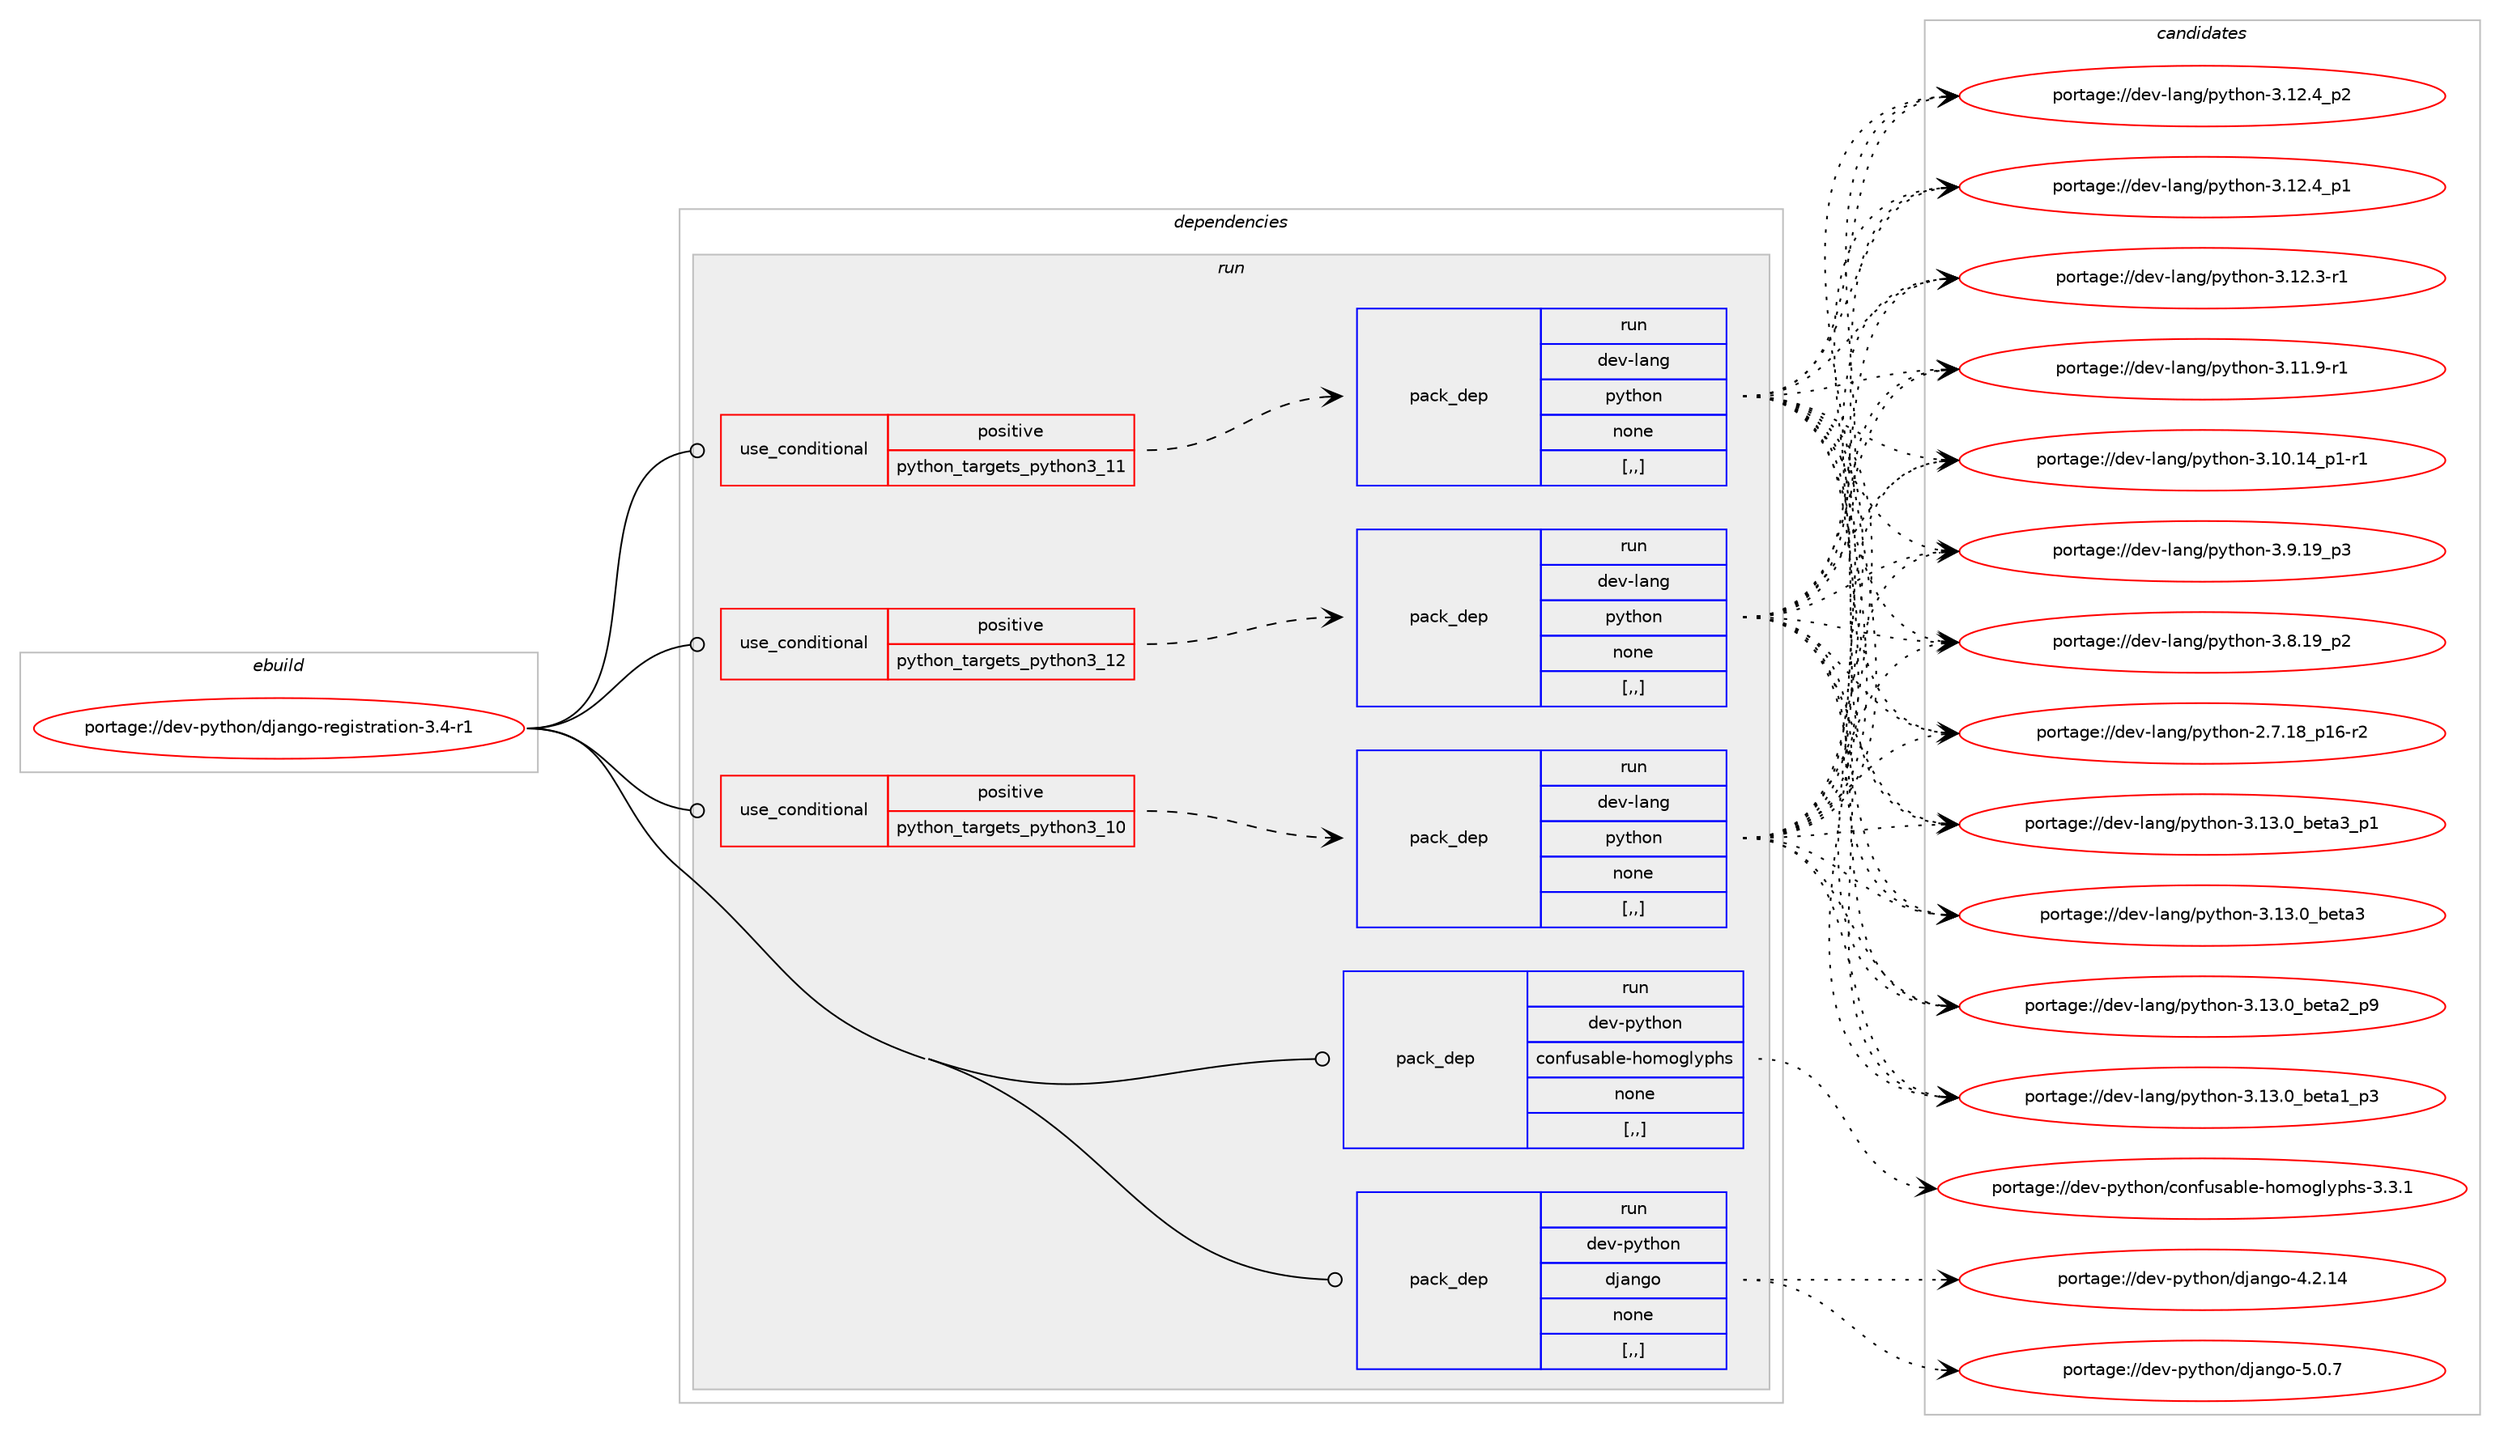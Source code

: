 digraph prolog {

# *************
# Graph options
# *************

newrank=true;
concentrate=true;
compound=true;
graph [rankdir=LR,fontname=Helvetica,fontsize=10,ranksep=1.5];#, ranksep=2.5, nodesep=0.2];
edge  [arrowhead=vee];
node  [fontname=Helvetica,fontsize=10];

# **********
# The ebuild
# **********

subgraph cluster_leftcol {
color=gray;
rank=same;
label=<<i>ebuild</i>>;
id [label="portage://dev-python/django-registration-3.4-r1", color=red, width=4, href="../dev-python/django-registration-3.4-r1.svg"];
}

# ****************
# The dependencies
# ****************

subgraph cluster_midcol {
color=gray;
label=<<i>dependencies</i>>;
subgraph cluster_compile {
fillcolor="#eeeeee";
style=filled;
label=<<i>compile</i>>;
}
subgraph cluster_compileandrun {
fillcolor="#eeeeee";
style=filled;
label=<<i>compile and run</i>>;
}
subgraph cluster_run {
fillcolor="#eeeeee";
style=filled;
label=<<i>run</i>>;
subgraph cond32016 {
dependency144203 [label=<<TABLE BORDER="0" CELLBORDER="1" CELLSPACING="0" CELLPADDING="4"><TR><TD ROWSPAN="3" CELLPADDING="10">use_conditional</TD></TR><TR><TD>positive</TD></TR><TR><TD>python_targets_python3_10</TD></TR></TABLE>>, shape=none, color=red];
subgraph pack110955 {
dependency144204 [label=<<TABLE BORDER="0" CELLBORDER="1" CELLSPACING="0" CELLPADDING="4" WIDTH="220"><TR><TD ROWSPAN="6" CELLPADDING="30">pack_dep</TD></TR><TR><TD WIDTH="110">run</TD></TR><TR><TD>dev-lang</TD></TR><TR><TD>python</TD></TR><TR><TD>none</TD></TR><TR><TD>[,,]</TD></TR></TABLE>>, shape=none, color=blue];
}
dependency144203:e -> dependency144204:w [weight=20,style="dashed",arrowhead="vee"];
}
id:e -> dependency144203:w [weight=20,style="solid",arrowhead="odot"];
subgraph cond32017 {
dependency144205 [label=<<TABLE BORDER="0" CELLBORDER="1" CELLSPACING="0" CELLPADDING="4"><TR><TD ROWSPAN="3" CELLPADDING="10">use_conditional</TD></TR><TR><TD>positive</TD></TR><TR><TD>python_targets_python3_11</TD></TR></TABLE>>, shape=none, color=red];
subgraph pack110956 {
dependency144206 [label=<<TABLE BORDER="0" CELLBORDER="1" CELLSPACING="0" CELLPADDING="4" WIDTH="220"><TR><TD ROWSPAN="6" CELLPADDING="30">pack_dep</TD></TR><TR><TD WIDTH="110">run</TD></TR><TR><TD>dev-lang</TD></TR><TR><TD>python</TD></TR><TR><TD>none</TD></TR><TR><TD>[,,]</TD></TR></TABLE>>, shape=none, color=blue];
}
dependency144205:e -> dependency144206:w [weight=20,style="dashed",arrowhead="vee"];
}
id:e -> dependency144205:w [weight=20,style="solid",arrowhead="odot"];
subgraph cond32018 {
dependency144207 [label=<<TABLE BORDER="0" CELLBORDER="1" CELLSPACING="0" CELLPADDING="4"><TR><TD ROWSPAN="3" CELLPADDING="10">use_conditional</TD></TR><TR><TD>positive</TD></TR><TR><TD>python_targets_python3_12</TD></TR></TABLE>>, shape=none, color=red];
subgraph pack110957 {
dependency144208 [label=<<TABLE BORDER="0" CELLBORDER="1" CELLSPACING="0" CELLPADDING="4" WIDTH="220"><TR><TD ROWSPAN="6" CELLPADDING="30">pack_dep</TD></TR><TR><TD WIDTH="110">run</TD></TR><TR><TD>dev-lang</TD></TR><TR><TD>python</TD></TR><TR><TD>none</TD></TR><TR><TD>[,,]</TD></TR></TABLE>>, shape=none, color=blue];
}
dependency144207:e -> dependency144208:w [weight=20,style="dashed",arrowhead="vee"];
}
id:e -> dependency144207:w [weight=20,style="solid",arrowhead="odot"];
subgraph pack110958 {
dependency144209 [label=<<TABLE BORDER="0" CELLBORDER="1" CELLSPACING="0" CELLPADDING="4" WIDTH="220"><TR><TD ROWSPAN="6" CELLPADDING="30">pack_dep</TD></TR><TR><TD WIDTH="110">run</TD></TR><TR><TD>dev-python</TD></TR><TR><TD>confusable-homoglyphs</TD></TR><TR><TD>none</TD></TR><TR><TD>[,,]</TD></TR></TABLE>>, shape=none, color=blue];
}
id:e -> dependency144209:w [weight=20,style="solid",arrowhead="odot"];
subgraph pack110959 {
dependency144210 [label=<<TABLE BORDER="0" CELLBORDER="1" CELLSPACING="0" CELLPADDING="4" WIDTH="220"><TR><TD ROWSPAN="6" CELLPADDING="30">pack_dep</TD></TR><TR><TD WIDTH="110">run</TD></TR><TR><TD>dev-python</TD></TR><TR><TD>django</TD></TR><TR><TD>none</TD></TR><TR><TD>[,,]</TD></TR></TABLE>>, shape=none, color=blue];
}
id:e -> dependency144210:w [weight=20,style="solid",arrowhead="odot"];
}
}

# **************
# The candidates
# **************

subgraph cluster_choices {
rank=same;
color=gray;
label=<<i>candidates</i>>;

subgraph choice110955 {
color=black;
nodesep=1;
choice10010111845108971101034711212111610411111045514649514648959810111697519511249 [label="portage://dev-lang/python-3.13.0_beta3_p1", color=red, width=4,href="../dev-lang/python-3.13.0_beta3_p1.svg"];
choice1001011184510897110103471121211161041111104551464951464895981011169751 [label="portage://dev-lang/python-3.13.0_beta3", color=red, width=4,href="../dev-lang/python-3.13.0_beta3.svg"];
choice10010111845108971101034711212111610411111045514649514648959810111697509511257 [label="portage://dev-lang/python-3.13.0_beta2_p9", color=red, width=4,href="../dev-lang/python-3.13.0_beta2_p9.svg"];
choice10010111845108971101034711212111610411111045514649514648959810111697499511251 [label="portage://dev-lang/python-3.13.0_beta1_p3", color=red, width=4,href="../dev-lang/python-3.13.0_beta1_p3.svg"];
choice100101118451089711010347112121116104111110455146495046529511250 [label="portage://dev-lang/python-3.12.4_p2", color=red, width=4,href="../dev-lang/python-3.12.4_p2.svg"];
choice100101118451089711010347112121116104111110455146495046529511249 [label="portage://dev-lang/python-3.12.4_p1", color=red, width=4,href="../dev-lang/python-3.12.4_p1.svg"];
choice100101118451089711010347112121116104111110455146495046514511449 [label="portage://dev-lang/python-3.12.3-r1", color=red, width=4,href="../dev-lang/python-3.12.3-r1.svg"];
choice100101118451089711010347112121116104111110455146494946574511449 [label="portage://dev-lang/python-3.11.9-r1", color=red, width=4,href="../dev-lang/python-3.11.9-r1.svg"];
choice100101118451089711010347112121116104111110455146494846495295112494511449 [label="portage://dev-lang/python-3.10.14_p1-r1", color=red, width=4,href="../dev-lang/python-3.10.14_p1-r1.svg"];
choice100101118451089711010347112121116104111110455146574649579511251 [label="portage://dev-lang/python-3.9.19_p3", color=red, width=4,href="../dev-lang/python-3.9.19_p3.svg"];
choice100101118451089711010347112121116104111110455146564649579511250 [label="portage://dev-lang/python-3.8.19_p2", color=red, width=4,href="../dev-lang/python-3.8.19_p2.svg"];
choice100101118451089711010347112121116104111110455046554649569511249544511450 [label="portage://dev-lang/python-2.7.18_p16-r2", color=red, width=4,href="../dev-lang/python-2.7.18_p16-r2.svg"];
dependency144204:e -> choice10010111845108971101034711212111610411111045514649514648959810111697519511249:w [style=dotted,weight="100"];
dependency144204:e -> choice1001011184510897110103471121211161041111104551464951464895981011169751:w [style=dotted,weight="100"];
dependency144204:e -> choice10010111845108971101034711212111610411111045514649514648959810111697509511257:w [style=dotted,weight="100"];
dependency144204:e -> choice10010111845108971101034711212111610411111045514649514648959810111697499511251:w [style=dotted,weight="100"];
dependency144204:e -> choice100101118451089711010347112121116104111110455146495046529511250:w [style=dotted,weight="100"];
dependency144204:e -> choice100101118451089711010347112121116104111110455146495046529511249:w [style=dotted,weight="100"];
dependency144204:e -> choice100101118451089711010347112121116104111110455146495046514511449:w [style=dotted,weight="100"];
dependency144204:e -> choice100101118451089711010347112121116104111110455146494946574511449:w [style=dotted,weight="100"];
dependency144204:e -> choice100101118451089711010347112121116104111110455146494846495295112494511449:w [style=dotted,weight="100"];
dependency144204:e -> choice100101118451089711010347112121116104111110455146574649579511251:w [style=dotted,weight="100"];
dependency144204:e -> choice100101118451089711010347112121116104111110455146564649579511250:w [style=dotted,weight="100"];
dependency144204:e -> choice100101118451089711010347112121116104111110455046554649569511249544511450:w [style=dotted,weight="100"];
}
subgraph choice110956 {
color=black;
nodesep=1;
choice10010111845108971101034711212111610411111045514649514648959810111697519511249 [label="portage://dev-lang/python-3.13.0_beta3_p1", color=red, width=4,href="../dev-lang/python-3.13.0_beta3_p1.svg"];
choice1001011184510897110103471121211161041111104551464951464895981011169751 [label="portage://dev-lang/python-3.13.0_beta3", color=red, width=4,href="../dev-lang/python-3.13.0_beta3.svg"];
choice10010111845108971101034711212111610411111045514649514648959810111697509511257 [label="portage://dev-lang/python-3.13.0_beta2_p9", color=red, width=4,href="../dev-lang/python-3.13.0_beta2_p9.svg"];
choice10010111845108971101034711212111610411111045514649514648959810111697499511251 [label="portage://dev-lang/python-3.13.0_beta1_p3", color=red, width=4,href="../dev-lang/python-3.13.0_beta1_p3.svg"];
choice100101118451089711010347112121116104111110455146495046529511250 [label="portage://dev-lang/python-3.12.4_p2", color=red, width=4,href="../dev-lang/python-3.12.4_p2.svg"];
choice100101118451089711010347112121116104111110455146495046529511249 [label="portage://dev-lang/python-3.12.4_p1", color=red, width=4,href="../dev-lang/python-3.12.4_p1.svg"];
choice100101118451089711010347112121116104111110455146495046514511449 [label="portage://dev-lang/python-3.12.3-r1", color=red, width=4,href="../dev-lang/python-3.12.3-r1.svg"];
choice100101118451089711010347112121116104111110455146494946574511449 [label="portage://dev-lang/python-3.11.9-r1", color=red, width=4,href="../dev-lang/python-3.11.9-r1.svg"];
choice100101118451089711010347112121116104111110455146494846495295112494511449 [label="portage://dev-lang/python-3.10.14_p1-r1", color=red, width=4,href="../dev-lang/python-3.10.14_p1-r1.svg"];
choice100101118451089711010347112121116104111110455146574649579511251 [label="portage://dev-lang/python-3.9.19_p3", color=red, width=4,href="../dev-lang/python-3.9.19_p3.svg"];
choice100101118451089711010347112121116104111110455146564649579511250 [label="portage://dev-lang/python-3.8.19_p2", color=red, width=4,href="../dev-lang/python-3.8.19_p2.svg"];
choice100101118451089711010347112121116104111110455046554649569511249544511450 [label="portage://dev-lang/python-2.7.18_p16-r2", color=red, width=4,href="../dev-lang/python-2.7.18_p16-r2.svg"];
dependency144206:e -> choice10010111845108971101034711212111610411111045514649514648959810111697519511249:w [style=dotted,weight="100"];
dependency144206:e -> choice1001011184510897110103471121211161041111104551464951464895981011169751:w [style=dotted,weight="100"];
dependency144206:e -> choice10010111845108971101034711212111610411111045514649514648959810111697509511257:w [style=dotted,weight="100"];
dependency144206:e -> choice10010111845108971101034711212111610411111045514649514648959810111697499511251:w [style=dotted,weight="100"];
dependency144206:e -> choice100101118451089711010347112121116104111110455146495046529511250:w [style=dotted,weight="100"];
dependency144206:e -> choice100101118451089711010347112121116104111110455146495046529511249:w [style=dotted,weight="100"];
dependency144206:e -> choice100101118451089711010347112121116104111110455146495046514511449:w [style=dotted,weight="100"];
dependency144206:e -> choice100101118451089711010347112121116104111110455146494946574511449:w [style=dotted,weight="100"];
dependency144206:e -> choice100101118451089711010347112121116104111110455146494846495295112494511449:w [style=dotted,weight="100"];
dependency144206:e -> choice100101118451089711010347112121116104111110455146574649579511251:w [style=dotted,weight="100"];
dependency144206:e -> choice100101118451089711010347112121116104111110455146564649579511250:w [style=dotted,weight="100"];
dependency144206:e -> choice100101118451089711010347112121116104111110455046554649569511249544511450:w [style=dotted,weight="100"];
}
subgraph choice110957 {
color=black;
nodesep=1;
choice10010111845108971101034711212111610411111045514649514648959810111697519511249 [label="portage://dev-lang/python-3.13.0_beta3_p1", color=red, width=4,href="../dev-lang/python-3.13.0_beta3_p1.svg"];
choice1001011184510897110103471121211161041111104551464951464895981011169751 [label="portage://dev-lang/python-3.13.0_beta3", color=red, width=4,href="../dev-lang/python-3.13.0_beta3.svg"];
choice10010111845108971101034711212111610411111045514649514648959810111697509511257 [label="portage://dev-lang/python-3.13.0_beta2_p9", color=red, width=4,href="../dev-lang/python-3.13.0_beta2_p9.svg"];
choice10010111845108971101034711212111610411111045514649514648959810111697499511251 [label="portage://dev-lang/python-3.13.0_beta1_p3", color=red, width=4,href="../dev-lang/python-3.13.0_beta1_p3.svg"];
choice100101118451089711010347112121116104111110455146495046529511250 [label="portage://dev-lang/python-3.12.4_p2", color=red, width=4,href="../dev-lang/python-3.12.4_p2.svg"];
choice100101118451089711010347112121116104111110455146495046529511249 [label="portage://dev-lang/python-3.12.4_p1", color=red, width=4,href="../dev-lang/python-3.12.4_p1.svg"];
choice100101118451089711010347112121116104111110455146495046514511449 [label="portage://dev-lang/python-3.12.3-r1", color=red, width=4,href="../dev-lang/python-3.12.3-r1.svg"];
choice100101118451089711010347112121116104111110455146494946574511449 [label="portage://dev-lang/python-3.11.9-r1", color=red, width=4,href="../dev-lang/python-3.11.9-r1.svg"];
choice100101118451089711010347112121116104111110455146494846495295112494511449 [label="portage://dev-lang/python-3.10.14_p1-r1", color=red, width=4,href="../dev-lang/python-3.10.14_p1-r1.svg"];
choice100101118451089711010347112121116104111110455146574649579511251 [label="portage://dev-lang/python-3.9.19_p3", color=red, width=4,href="../dev-lang/python-3.9.19_p3.svg"];
choice100101118451089711010347112121116104111110455146564649579511250 [label="portage://dev-lang/python-3.8.19_p2", color=red, width=4,href="../dev-lang/python-3.8.19_p2.svg"];
choice100101118451089711010347112121116104111110455046554649569511249544511450 [label="portage://dev-lang/python-2.7.18_p16-r2", color=red, width=4,href="../dev-lang/python-2.7.18_p16-r2.svg"];
dependency144208:e -> choice10010111845108971101034711212111610411111045514649514648959810111697519511249:w [style=dotted,weight="100"];
dependency144208:e -> choice1001011184510897110103471121211161041111104551464951464895981011169751:w [style=dotted,weight="100"];
dependency144208:e -> choice10010111845108971101034711212111610411111045514649514648959810111697509511257:w [style=dotted,weight="100"];
dependency144208:e -> choice10010111845108971101034711212111610411111045514649514648959810111697499511251:w [style=dotted,weight="100"];
dependency144208:e -> choice100101118451089711010347112121116104111110455146495046529511250:w [style=dotted,weight="100"];
dependency144208:e -> choice100101118451089711010347112121116104111110455146495046529511249:w [style=dotted,weight="100"];
dependency144208:e -> choice100101118451089711010347112121116104111110455146495046514511449:w [style=dotted,weight="100"];
dependency144208:e -> choice100101118451089711010347112121116104111110455146494946574511449:w [style=dotted,weight="100"];
dependency144208:e -> choice100101118451089711010347112121116104111110455146494846495295112494511449:w [style=dotted,weight="100"];
dependency144208:e -> choice100101118451089711010347112121116104111110455146574649579511251:w [style=dotted,weight="100"];
dependency144208:e -> choice100101118451089711010347112121116104111110455146564649579511250:w [style=dotted,weight="100"];
dependency144208:e -> choice100101118451089711010347112121116104111110455046554649569511249544511450:w [style=dotted,weight="100"];
}
subgraph choice110958 {
color=black;
nodesep=1;
choice100101118451121211161041111104799111110102117115979810810145104111109111103108121112104115455146514649 [label="portage://dev-python/confusable-homoglyphs-3.3.1", color=red, width=4,href="../dev-python/confusable-homoglyphs-3.3.1.svg"];
dependency144209:e -> choice100101118451121211161041111104799111110102117115979810810145104111109111103108121112104115455146514649:w [style=dotted,weight="100"];
}
subgraph choice110959 {
color=black;
nodesep=1;
choice100101118451121211161041111104710010697110103111455346484655 [label="portage://dev-python/django-5.0.7", color=red, width=4,href="../dev-python/django-5.0.7.svg"];
choice10010111845112121116104111110471001069711010311145524650464952 [label="portage://dev-python/django-4.2.14", color=red, width=4,href="../dev-python/django-4.2.14.svg"];
dependency144210:e -> choice100101118451121211161041111104710010697110103111455346484655:w [style=dotted,weight="100"];
dependency144210:e -> choice10010111845112121116104111110471001069711010311145524650464952:w [style=dotted,weight="100"];
}
}

}
